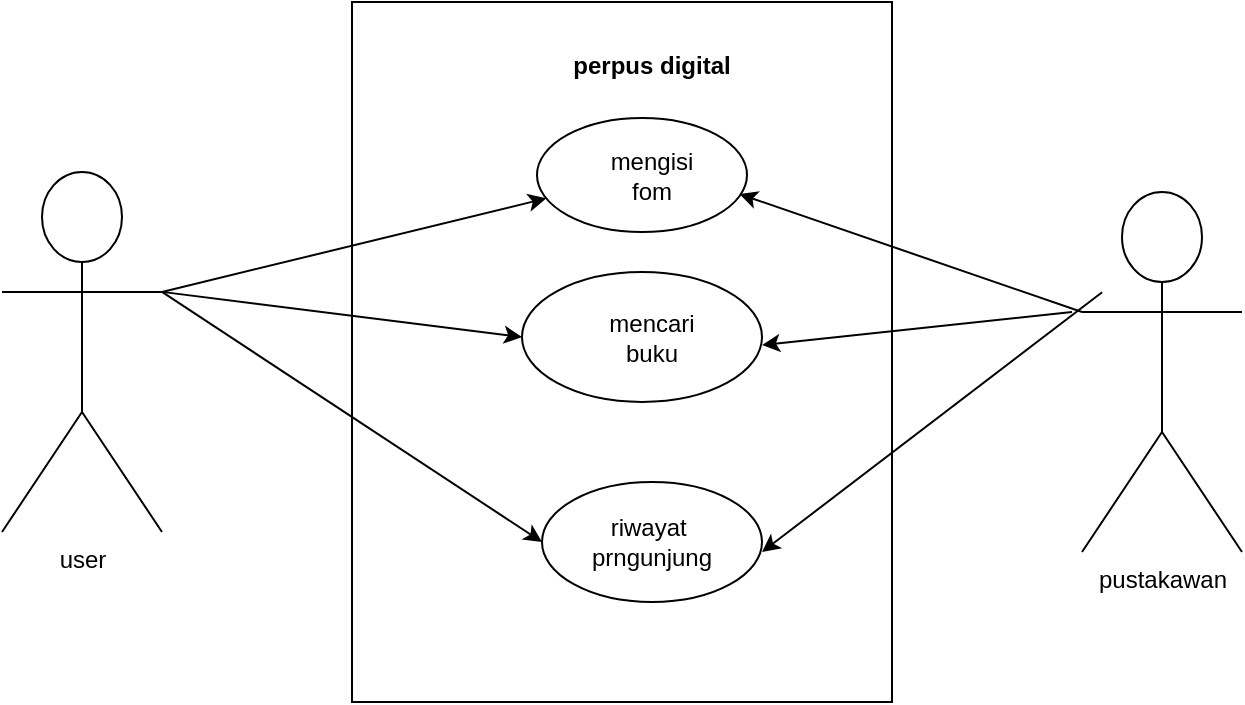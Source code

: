 <mxfile version="23.1.2" type="github">
  <diagram name="Page-1" id="LqTNRA6-S0BNyduLqDKM">
    <mxGraphModel dx="1120" dy="595" grid="1" gridSize="10" guides="1" tooltips="1" connect="1" arrows="1" fold="1" page="1" pageScale="1" pageWidth="850" pageHeight="1100" math="0" shadow="0">
      <root>
        <mxCell id="0" />
        <mxCell id="1" parent="0" />
        <mxCell id="N7YRgPe5EQtgeHdxmEmI-1" value="" style="whiteSpace=wrap;html=1;" parent="1" vertex="1">
          <mxGeometry x="255" y="115" width="270" height="350" as="geometry" />
        </mxCell>
        <mxCell id="N7YRgPe5EQtgeHdxmEmI-3" value="&lt;b&gt;perpus digital&lt;/b&gt;" style="text;html=1;strokeColor=none;fillColor=none;align=center;verticalAlign=middle;whiteSpace=wrap;rounded=0;rotation=0;" parent="1" vertex="1">
          <mxGeometry x="335" y="130" width="140" height="33" as="geometry" />
        </mxCell>
        <mxCell id="N7YRgPe5EQtgeHdxmEmI-4" value="" style="ellipse;whiteSpace=wrap;html=1;" parent="1" vertex="1">
          <mxGeometry x="347.5" y="173" width="105" height="57" as="geometry" />
        </mxCell>
        <mxCell id="N7YRgPe5EQtgeHdxmEmI-6" value="" style="ellipse;whiteSpace=wrap;html=1;" parent="1" vertex="1">
          <mxGeometry x="350" y="355" width="110" height="60" as="geometry" />
        </mxCell>
        <mxCell id="N7YRgPe5EQtgeHdxmEmI-10" value="user" style="shape=umlActor;verticalLabelPosition=bottom;verticalAlign=top;html=1;outlineConnect=0;" parent="1" vertex="1">
          <mxGeometry x="80" y="200" width="80" height="180" as="geometry" />
        </mxCell>
        <mxCell id="N7YRgPe5EQtgeHdxmEmI-12" value="pustakawan" style="shape=umlActor;verticalLabelPosition=bottom;verticalAlign=top;html=1;outlineConnect=0;" parent="1" vertex="1">
          <mxGeometry x="620" y="210" width="80" height="180" as="geometry" />
        </mxCell>
        <mxCell id="N7YRgPe5EQtgeHdxmEmI-14" value="" style="endArrow=classic;html=1;rounded=0;" parent="1" target="N7YRgPe5EQtgeHdxmEmI-4" edge="1">
          <mxGeometry width="50" height="50" relative="1" as="geometry">
            <mxPoint x="160" y="260" as="sourcePoint" />
            <mxPoint x="210" y="210" as="targetPoint" />
          </mxGeometry>
        </mxCell>
        <mxCell id="N7YRgPe5EQtgeHdxmEmI-18" value="" style="endArrow=classic;html=1;rounded=0;exitX=1;exitY=0.333;exitDx=0;exitDy=0;exitPerimeter=0;entryX=0;entryY=0.5;entryDx=0;entryDy=0;" parent="1" source="N7YRgPe5EQtgeHdxmEmI-10" target="N7YRgPe5EQtgeHdxmEmI-6" edge="1">
          <mxGeometry width="50" height="50" relative="1" as="geometry">
            <mxPoint x="170" y="300" as="sourcePoint" />
            <mxPoint x="200" y="310" as="targetPoint" />
          </mxGeometry>
        </mxCell>
        <mxCell id="N7YRgPe5EQtgeHdxmEmI-19" value="" style="endArrow=classic;html=1;rounded=0;entryX=0.964;entryY=0.667;entryDx=0;entryDy=0;entryPerimeter=0;" parent="1" target="N7YRgPe5EQtgeHdxmEmI-4" edge="1">
          <mxGeometry width="50" height="50" relative="1" as="geometry">
            <mxPoint x="620" y="270" as="sourcePoint" />
            <mxPoint x="580" y="290" as="targetPoint" />
          </mxGeometry>
        </mxCell>
        <mxCell id="N7YRgPe5EQtgeHdxmEmI-23" value="" style="endArrow=classic;html=1;rounded=0;" parent="1" edge="1">
          <mxGeometry width="50" height="50" relative="1" as="geometry">
            <mxPoint x="615" y="270" as="sourcePoint" />
            <mxPoint x="460" y="286.5" as="targetPoint" />
          </mxGeometry>
        </mxCell>
        <mxCell id="N7YRgPe5EQtgeHdxmEmI-24" value="" style="endArrow=classic;html=1;rounded=0;entryX=0.722;entryY=0.814;entryDx=0;entryDy=0;entryPerimeter=0;" parent="1" edge="1">
          <mxGeometry width="50" height="50" relative="1" as="geometry">
            <mxPoint x="630.06" y="260.1" as="sourcePoint" />
            <mxPoint x="460.0" y="390" as="targetPoint" />
          </mxGeometry>
        </mxCell>
        <mxCell id="N7YRgPe5EQtgeHdxmEmI-26" value="riwayat&amp;nbsp;&lt;br&gt;prngunjung" style="text;html=1;strokeColor=none;fillColor=none;align=center;verticalAlign=middle;whiteSpace=wrap;rounded=0;" parent="1" vertex="1">
          <mxGeometry x="375" y="370" width="60" height="30" as="geometry" />
        </mxCell>
        <mxCell id="N7YRgPe5EQtgeHdxmEmI-27" value="mengisi&lt;br&gt;fom" style="text;html=1;strokeColor=none;fillColor=none;align=center;verticalAlign=middle;whiteSpace=wrap;rounded=0;" parent="1" vertex="1">
          <mxGeometry x="375" y="186.5" width="60" height="30" as="geometry" />
        </mxCell>
        <mxCell id="ahJ-kwSt-6rblLU8ouvN-6" value="" style="ellipse;whiteSpace=wrap;html=1;" vertex="1" parent="1">
          <mxGeometry x="340" y="250" width="120" height="65" as="geometry" />
        </mxCell>
        <mxCell id="ahJ-kwSt-6rblLU8ouvN-10" value="" style="endArrow=classic;html=1;rounded=0;entryX=0;entryY=0.5;entryDx=0;entryDy=0;exitX=1;exitY=0.333;exitDx=0;exitDy=0;exitPerimeter=0;" edge="1" parent="1" source="N7YRgPe5EQtgeHdxmEmI-10" target="ahJ-kwSt-6rblLU8ouvN-6">
          <mxGeometry width="50" height="50" relative="1" as="geometry">
            <mxPoint x="170" y="260" as="sourcePoint" />
            <mxPoint x="325.76" y="282.449" as="targetPoint" />
          </mxGeometry>
        </mxCell>
        <mxCell id="ahJ-kwSt-6rblLU8ouvN-15" value="mencari buku" style="text;html=1;strokeColor=none;fillColor=none;align=center;verticalAlign=middle;whiteSpace=wrap;rounded=0;" vertex="1" parent="1">
          <mxGeometry x="375" y="267.5" width="60" height="30" as="geometry" />
        </mxCell>
      </root>
    </mxGraphModel>
  </diagram>
</mxfile>
